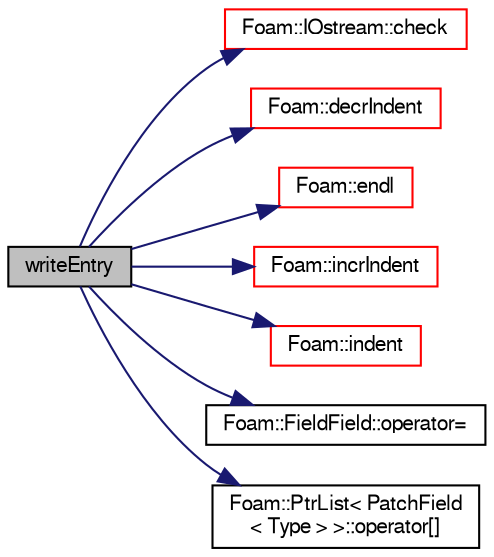 digraph "writeEntry"
{
  bgcolor="transparent";
  edge [fontname="FreeSans",fontsize="10",labelfontname="FreeSans",labelfontsize="10"];
  node [fontname="FreeSans",fontsize="10",shape=record];
  rankdir="LR";
  Node899 [label="writeEntry",height=0.2,width=0.4,color="black", fillcolor="grey75", style="filled", fontcolor="black"];
  Node899 -> Node900 [color="midnightblue",fontsize="10",style="solid",fontname="FreeSans"];
  Node900 [label="Foam::IOstream::check",height=0.2,width=0.4,color="red",URL="$a26226.html#a367eb3425fc4e8270e2aa961df8ac8a5",tooltip="Check IOstream status for given operation. "];
  Node899 -> Node949 [color="midnightblue",fontsize="10",style="solid",fontname="FreeSans"];
  Node949 [label="Foam::decrIndent",height=0.2,width=0.4,color="red",URL="$a21124.html#a1c3a44e035fae1cd9d5a4a60a7e1c32b",tooltip="Decrement the indent level. "];
  Node899 -> Node912 [color="midnightblue",fontsize="10",style="solid",fontname="FreeSans"];
  Node912 [label="Foam::endl",height=0.2,width=0.4,color="red",URL="$a21124.html#a2db8fe02a0d3909e9351bb4275b23ce4",tooltip="Add newline and flush stream. "];
  Node899 -> Node951 [color="midnightblue",fontsize="10",style="solid",fontname="FreeSans"];
  Node951 [label="Foam::incrIndent",height=0.2,width=0.4,color="red",URL="$a21124.html#a5baff2b2334a238271b33f039e5dde5c",tooltip="Increment the indent level. "];
  Node899 -> Node960 [color="midnightblue",fontsize="10",style="solid",fontname="FreeSans"];
  Node960 [label="Foam::indent",height=0.2,width=0.4,color="red",URL="$a21124.html#ae297c57ea5b952a8bc9e4f30f7ea8701",tooltip="Indent stream. "];
  Node899 -> Node961 [color="midnightblue",fontsize="10",style="solid",fontname="FreeSans"];
  Node961 [label="Foam::FieldField::operator=",height=0.2,width=0.4,color="black",URL="$a26422.html#ab7eca532f0f9cc82ca81a0ee1aac9b00"];
  Node899 -> Node962 [color="midnightblue",fontsize="10",style="solid",fontname="FreeSans"];
  Node962 [label="Foam::PtrList\< PatchField\l\< Type \> \>::operator[]",height=0.2,width=0.4,color="black",URL="$a25914.html#a92eab3a97cd59afdf63a26b0a90642a9",tooltip="Return element const reference. "];
}
